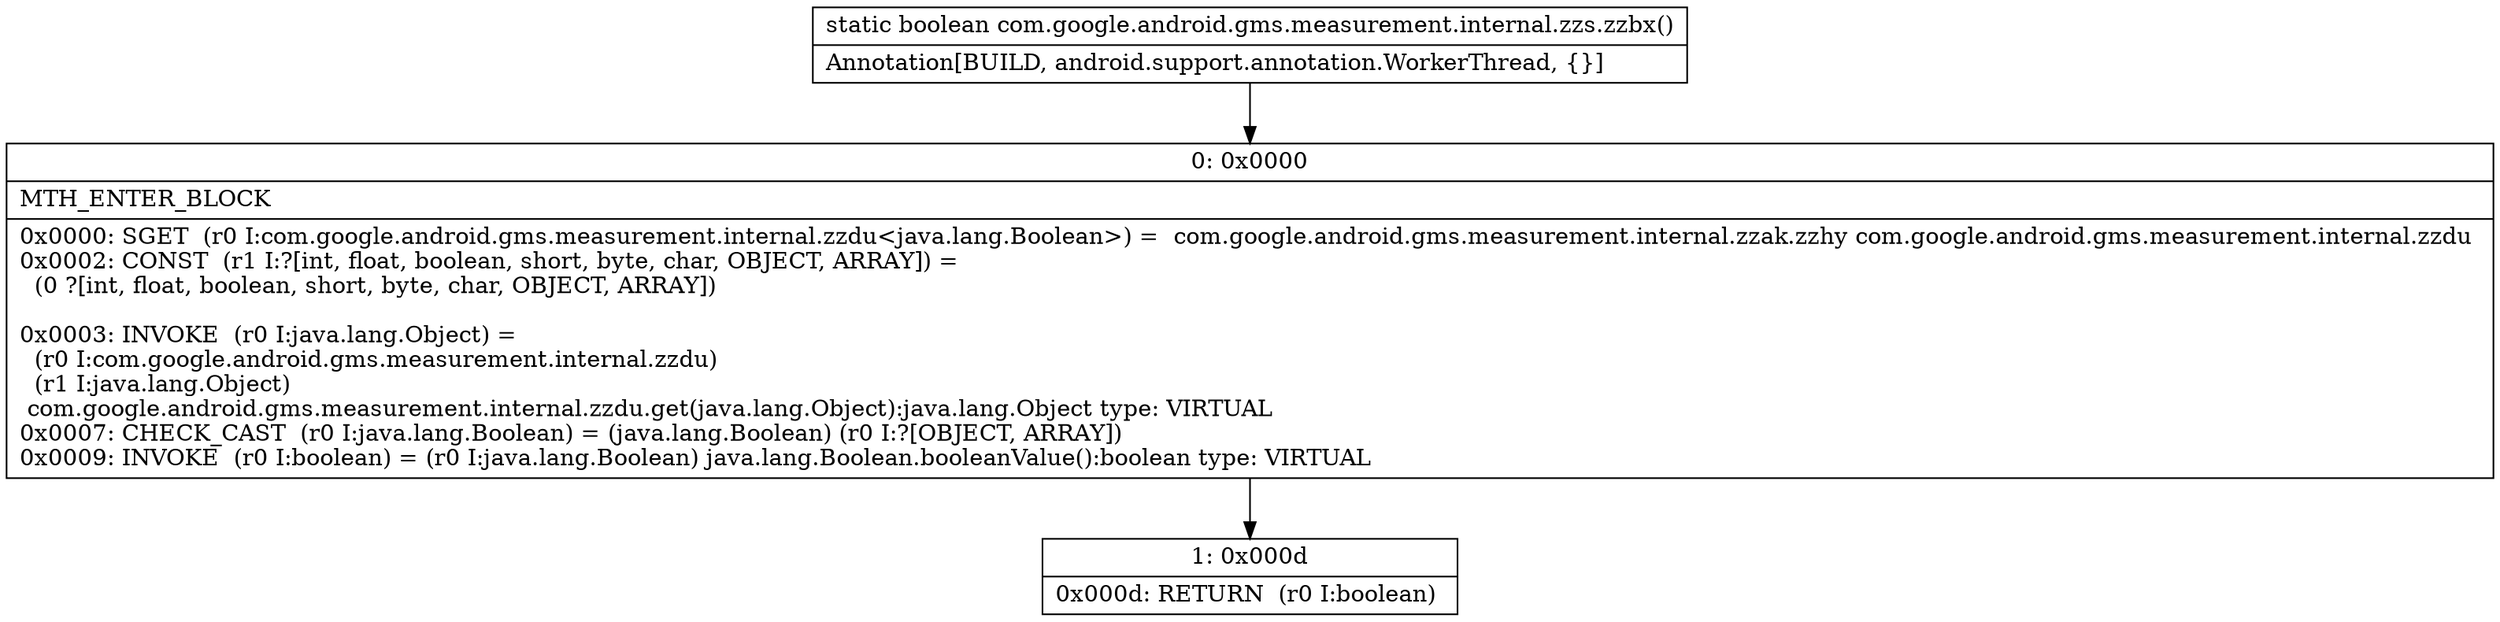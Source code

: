digraph "CFG forcom.google.android.gms.measurement.internal.zzs.zzbx()Z" {
Node_0 [shape=record,label="{0\:\ 0x0000|MTH_ENTER_BLOCK\l|0x0000: SGET  (r0 I:com.google.android.gms.measurement.internal.zzdu\<java.lang.Boolean\>) =  com.google.android.gms.measurement.internal.zzak.zzhy com.google.android.gms.measurement.internal.zzdu \l0x0002: CONST  (r1 I:?[int, float, boolean, short, byte, char, OBJECT, ARRAY]) = \l  (0 ?[int, float, boolean, short, byte, char, OBJECT, ARRAY])\l \l0x0003: INVOKE  (r0 I:java.lang.Object) = \l  (r0 I:com.google.android.gms.measurement.internal.zzdu)\l  (r1 I:java.lang.Object)\l com.google.android.gms.measurement.internal.zzdu.get(java.lang.Object):java.lang.Object type: VIRTUAL \l0x0007: CHECK_CAST  (r0 I:java.lang.Boolean) = (java.lang.Boolean) (r0 I:?[OBJECT, ARRAY]) \l0x0009: INVOKE  (r0 I:boolean) = (r0 I:java.lang.Boolean) java.lang.Boolean.booleanValue():boolean type: VIRTUAL \l}"];
Node_1 [shape=record,label="{1\:\ 0x000d|0x000d: RETURN  (r0 I:boolean) \l}"];
MethodNode[shape=record,label="{static boolean com.google.android.gms.measurement.internal.zzs.zzbx()  | Annotation[BUILD, android.support.annotation.WorkerThread, \{\}]\l}"];
MethodNode -> Node_0;
Node_0 -> Node_1;
}

